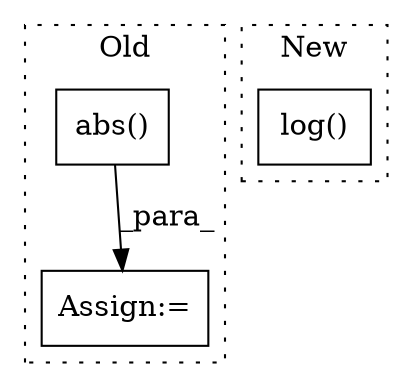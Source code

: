 digraph G {
subgraph cluster0 {
1 [label="abs()" a="75" s="5214,5223" l="7,1" shape="box"];
3 [label="Assign:=" a="68" s="5236" l="3" shape="box"];
label = "Old";
style="dotted";
}
subgraph cluster1 {
2 [label="log()" a="75" s="5279,5305" l="10,1" shape="box"];
label = "New";
style="dotted";
}
1 -> 3 [label="_para_"];
}